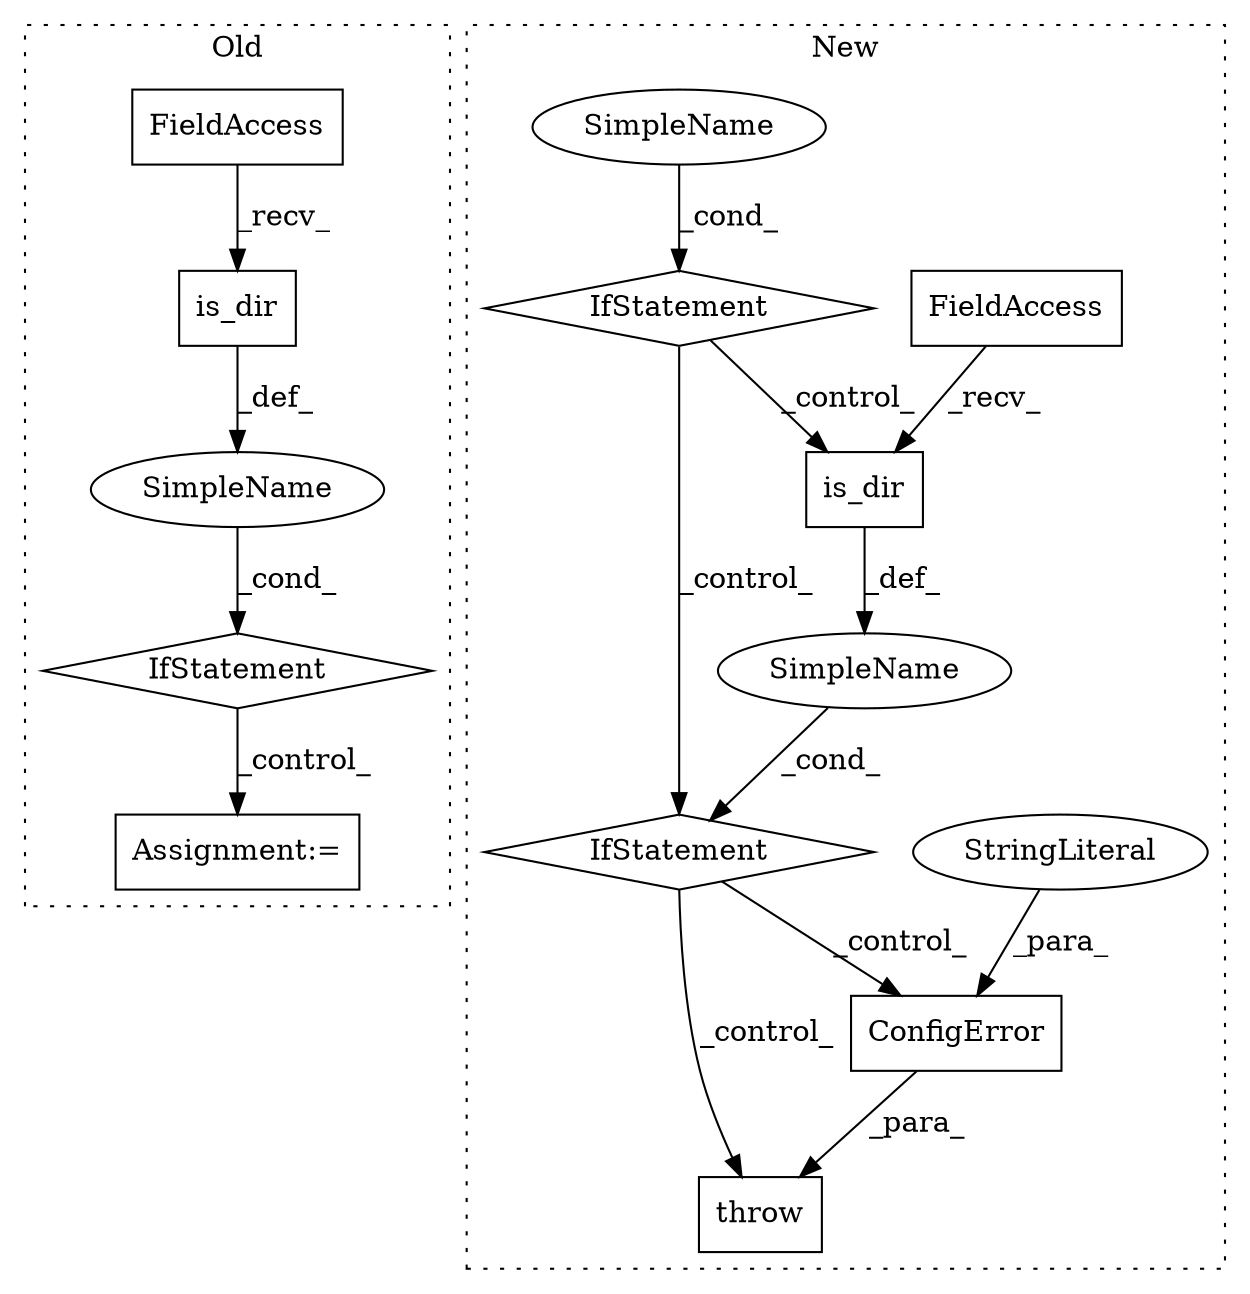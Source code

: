 digraph G {
subgraph cluster0 {
1 [label="is_dir" a="32" s="6273" l="8" shape="box"];
3 [label="FieldAccess" a="22" s="6259" l="13" shape="box"];
7 [label="IfStatement" a="25" s="6255,6281" l="4,2" shape="diamond"];
9 [label="SimpleName" a="42" s="" l="" shape="ellipse"];
10 [label="Assignment:=" a="7" s="6373" l="1" shape="box"];
label = "Old";
style="dotted";
}
subgraph cluster1 {
2 [label="is_dir" a="32" s="6602" l="8" shape="box"];
4 [label="FieldAccess" a="22" s="6580" l="21" shape="box"];
5 [label="IfStatement" a="25" s="6429,6448" l="4,2" shape="diamond"];
6 [label="ConfigError" a="32" s="6626,6672" l="12,1" shape="box"];
8 [label="IfStatement" a="25" s="6540,6610" l="4,2" shape="diamond"];
11 [label="SimpleName" a="42" s="" l="" shape="ellipse"];
12 [label="StringLiteral" a="45" s="6638" l="34" shape="ellipse"];
13 [label="throw" a="53" s="6620" l="6" shape="box"];
14 [label="SimpleName" a="42" s="" l="" shape="ellipse"];
label = "New";
style="dotted";
}
1 -> 9 [label="_def_"];
2 -> 11 [label="_def_"];
3 -> 1 [label="_recv_"];
4 -> 2 [label="_recv_"];
5 -> 2 [label="_control_"];
5 -> 8 [label="_control_"];
6 -> 13 [label="_para_"];
7 -> 10 [label="_control_"];
8 -> 13 [label="_control_"];
8 -> 6 [label="_control_"];
9 -> 7 [label="_cond_"];
11 -> 8 [label="_cond_"];
12 -> 6 [label="_para_"];
14 -> 5 [label="_cond_"];
}